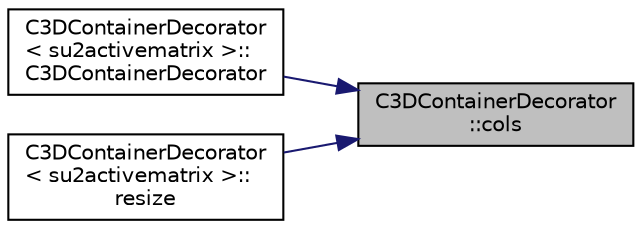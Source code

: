 digraph "C3DContainerDecorator::cols"
{
 // LATEX_PDF_SIZE
  edge [fontname="Helvetica",fontsize="10",labelfontname="Helvetica",labelfontsize="10"];
  node [fontname="Helvetica",fontsize="10",shape=record];
  rankdir="RL";
  Node1 [label="C3DContainerDecorator\l::cols",height=0.2,width=0.4,color="black", fillcolor="grey75", style="filled", fontcolor="black",tooltip=" "];
  Node1 -> Node2 [dir="back",color="midnightblue",fontsize="10",style="solid",fontname="Helvetica"];
  Node2 [label="C3DContainerDecorator\l\< su2activematrix \>::\lC3DContainerDecorator",height=0.2,width=0.4,color="black", fillcolor="white", style="filled",URL="$classC3DContainerDecorator.html#ab9b9666dfcf9c8a327b4b090e8e34e79",tooltip=" "];
  Node1 -> Node3 [dir="back",color="midnightblue",fontsize="10",style="solid",fontname="Helvetica"];
  Node3 [label="C3DContainerDecorator\l\< su2activematrix \>::\lresize",height=0.2,width=0.4,color="black", fillcolor="white", style="filled",URL="$classC3DContainerDecorator.html#a8c74bf28bf8d6882e14635fecb0d5e82",tooltip=" "];
}
